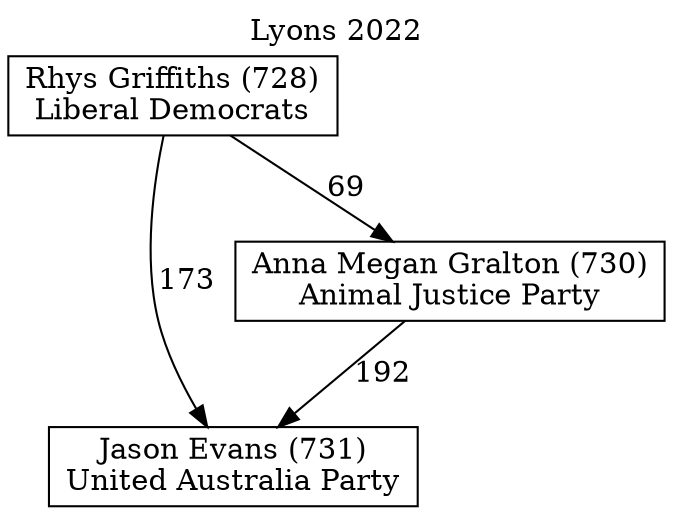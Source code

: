 // House preference flow
digraph "Jason Evans (731)_Lyons_2022" {
	graph [label="Lyons 2022" labelloc=t mclimit=10]
	node [shape=box]
	"Jason Evans (731)" [label="Jason Evans (731)
United Australia Party"]
	"Anna Megan Gralton (730)" [label="Anna Megan Gralton (730)
Animal Justice Party"]
	"Rhys Griffiths (728)" [label="Rhys Griffiths (728)
Liberal Democrats"]
	"Anna Megan Gralton (730)" -> "Jason Evans (731)" [label=192]
	"Rhys Griffiths (728)" -> "Anna Megan Gralton (730)" [label=69]
	"Rhys Griffiths (728)" -> "Jason Evans (731)" [label=173]
}
